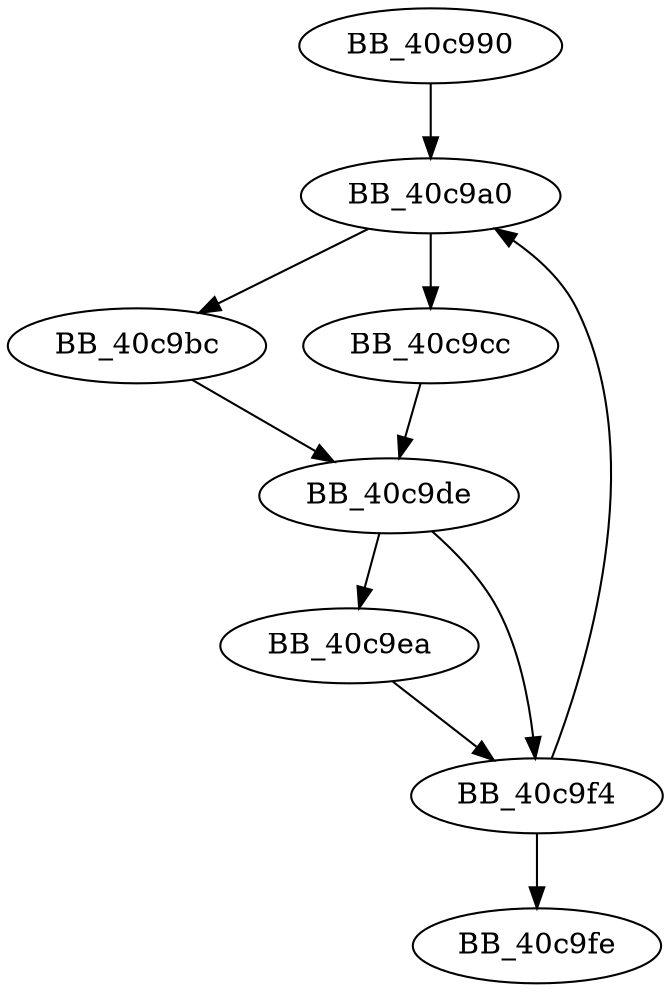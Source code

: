 DiGraph sub_40C990{
BB_40c990->BB_40c9a0
BB_40c9a0->BB_40c9bc
BB_40c9a0->BB_40c9cc
BB_40c9bc->BB_40c9de
BB_40c9cc->BB_40c9de
BB_40c9de->BB_40c9ea
BB_40c9de->BB_40c9f4
BB_40c9ea->BB_40c9f4
BB_40c9f4->BB_40c9a0
BB_40c9f4->BB_40c9fe
}
